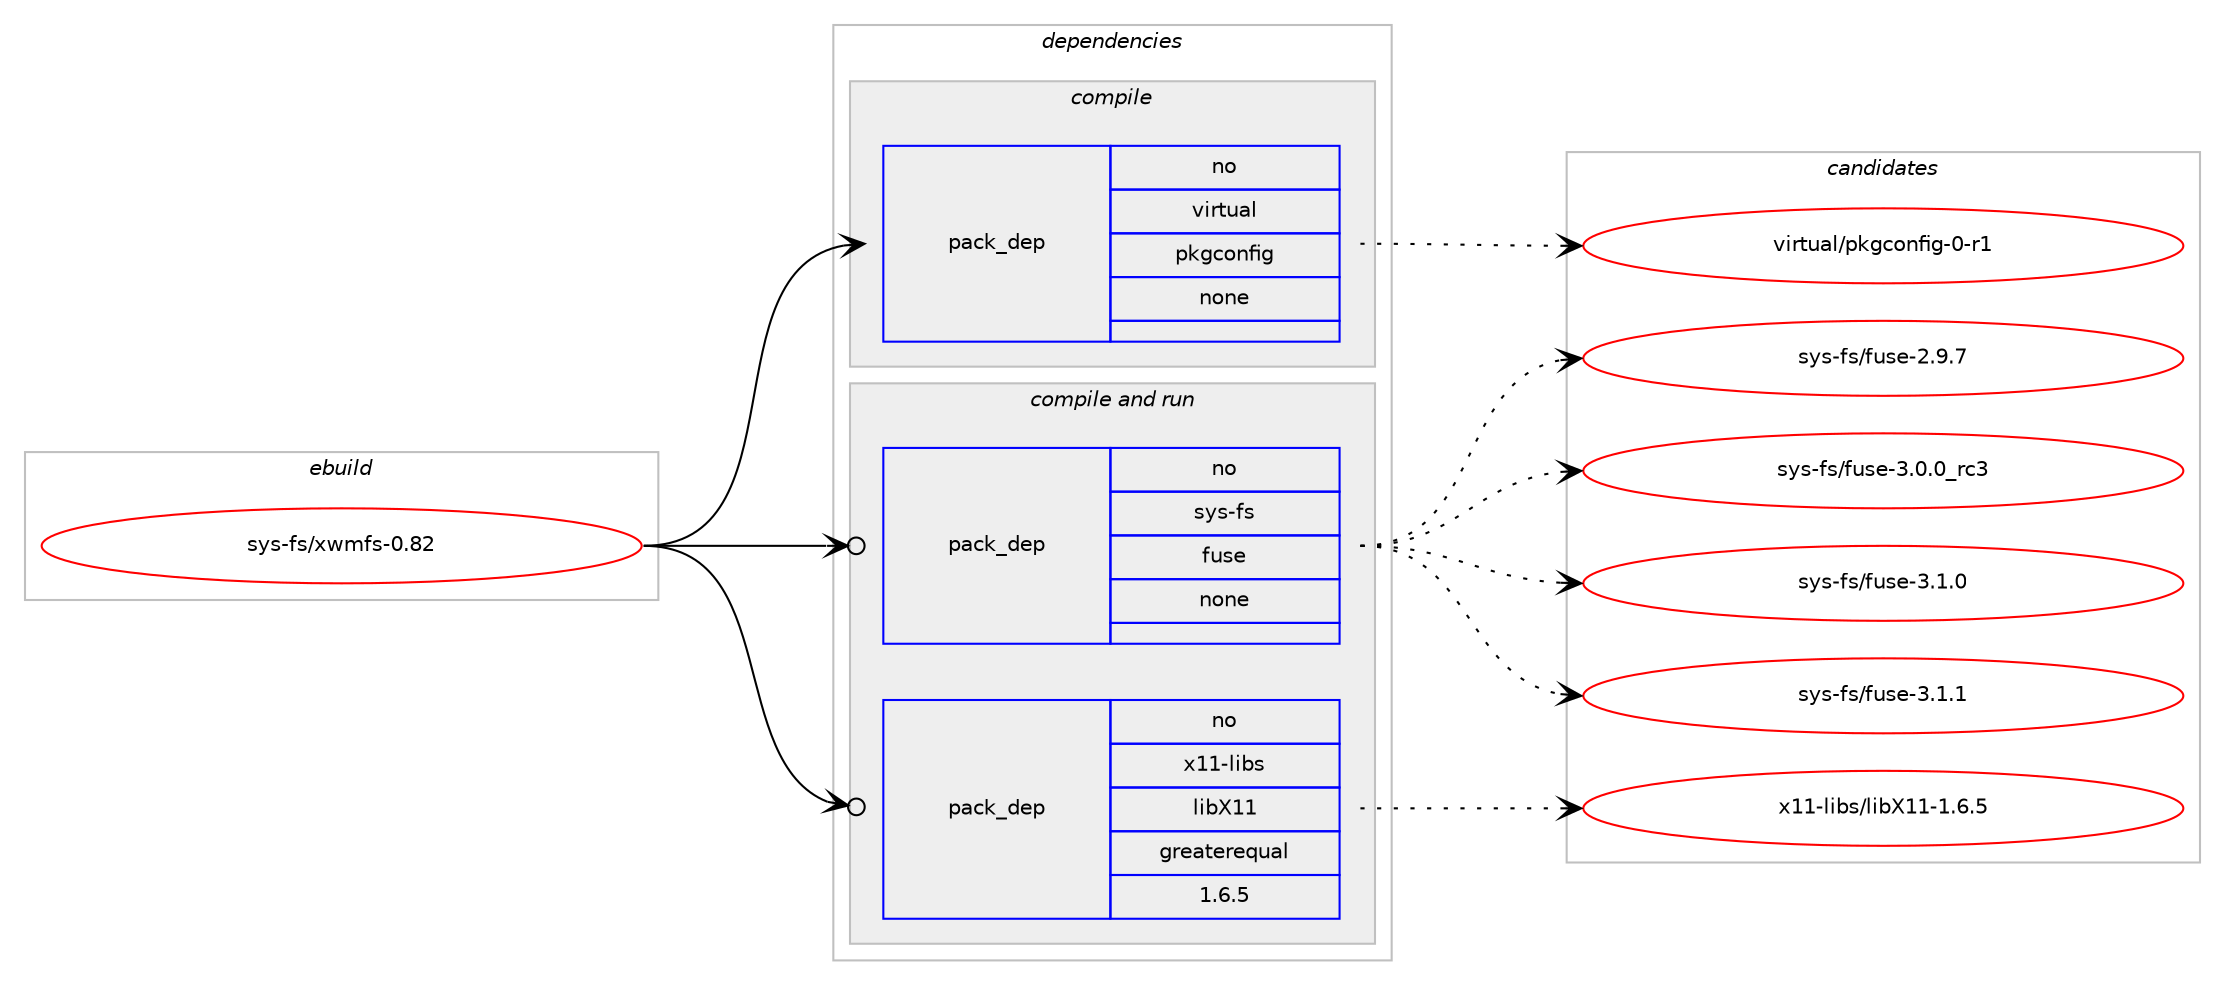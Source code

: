 digraph prolog {

# *************
# Graph options
# *************

newrank=true;
concentrate=true;
compound=true;
graph [rankdir=LR,fontname=Helvetica,fontsize=10,ranksep=1.5];#, ranksep=2.5, nodesep=0.2];
edge  [arrowhead=vee];
node  [fontname=Helvetica,fontsize=10];

# **********
# The ebuild
# **********

subgraph cluster_leftcol {
color=gray;
rank=same;
label=<<i>ebuild</i>>;
id [label="sys-fs/xwmfs-0.82", color=red, width=4, href="../sys-fs/xwmfs-0.82.svg"];
}

# ****************
# The dependencies
# ****************

subgraph cluster_midcol {
color=gray;
label=<<i>dependencies</i>>;
subgraph cluster_compile {
fillcolor="#eeeeee";
style=filled;
label=<<i>compile</i>>;
subgraph pack7293 {
dependency8423 [label=<<TABLE BORDER="0" CELLBORDER="1" CELLSPACING="0" CELLPADDING="4" WIDTH="220"><TR><TD ROWSPAN="6" CELLPADDING="30">pack_dep</TD></TR><TR><TD WIDTH="110">no</TD></TR><TR><TD>virtual</TD></TR><TR><TD>pkgconfig</TD></TR><TR><TD>none</TD></TR><TR><TD></TD></TR></TABLE>>, shape=none, color=blue];
}
id:e -> dependency8423:w [weight=20,style="solid",arrowhead="vee"];
}
subgraph cluster_compileandrun {
fillcolor="#eeeeee";
style=filled;
label=<<i>compile and run</i>>;
subgraph pack7294 {
dependency8424 [label=<<TABLE BORDER="0" CELLBORDER="1" CELLSPACING="0" CELLPADDING="4" WIDTH="220"><TR><TD ROWSPAN="6" CELLPADDING="30">pack_dep</TD></TR><TR><TD WIDTH="110">no</TD></TR><TR><TD>sys-fs</TD></TR><TR><TD>fuse</TD></TR><TR><TD>none</TD></TR><TR><TD></TD></TR></TABLE>>, shape=none, color=blue];
}
id:e -> dependency8424:w [weight=20,style="solid",arrowhead="odotvee"];
subgraph pack7295 {
dependency8425 [label=<<TABLE BORDER="0" CELLBORDER="1" CELLSPACING="0" CELLPADDING="4" WIDTH="220"><TR><TD ROWSPAN="6" CELLPADDING="30">pack_dep</TD></TR><TR><TD WIDTH="110">no</TD></TR><TR><TD>x11-libs</TD></TR><TR><TD>libX11</TD></TR><TR><TD>greaterequal</TD></TR><TR><TD>1.6.5</TD></TR></TABLE>>, shape=none, color=blue];
}
id:e -> dependency8425:w [weight=20,style="solid",arrowhead="odotvee"];
}
subgraph cluster_run {
fillcolor="#eeeeee";
style=filled;
label=<<i>run</i>>;
}
}

# **************
# The candidates
# **************

subgraph cluster_choices {
rank=same;
color=gray;
label=<<i>candidates</i>>;

subgraph choice7293 {
color=black;
nodesep=1;
choice11810511411611797108471121071039911111010210510345484511449 [label="virtual/pkgconfig-0-r1", color=red, width=4,href="../virtual/pkgconfig-0-r1.svg"];
dependency8423:e -> choice11810511411611797108471121071039911111010210510345484511449:w [style=dotted,weight="100"];
}
subgraph choice7294 {
color=black;
nodesep=1;
choice1151211154510211547102117115101455046574655 [label="sys-fs/fuse-2.9.7", color=red, width=4,href="../sys-fs/fuse-2.9.7.svg"];
choice1151211154510211547102117115101455146484648951149951 [label="sys-fs/fuse-3.0.0_rc3", color=red, width=4,href="../sys-fs/fuse-3.0.0_rc3.svg"];
choice1151211154510211547102117115101455146494648 [label="sys-fs/fuse-3.1.0", color=red, width=4,href="../sys-fs/fuse-3.1.0.svg"];
choice1151211154510211547102117115101455146494649 [label="sys-fs/fuse-3.1.1", color=red, width=4,href="../sys-fs/fuse-3.1.1.svg"];
dependency8424:e -> choice1151211154510211547102117115101455046574655:w [style=dotted,weight="100"];
dependency8424:e -> choice1151211154510211547102117115101455146484648951149951:w [style=dotted,weight="100"];
dependency8424:e -> choice1151211154510211547102117115101455146494648:w [style=dotted,weight="100"];
dependency8424:e -> choice1151211154510211547102117115101455146494649:w [style=dotted,weight="100"];
}
subgraph choice7295 {
color=black;
nodesep=1;
choice120494945108105981154710810598884949454946544653 [label="x11-libs/libX11-1.6.5", color=red, width=4,href="../x11-libs/libX11-1.6.5.svg"];
dependency8425:e -> choice120494945108105981154710810598884949454946544653:w [style=dotted,weight="100"];
}
}

}
